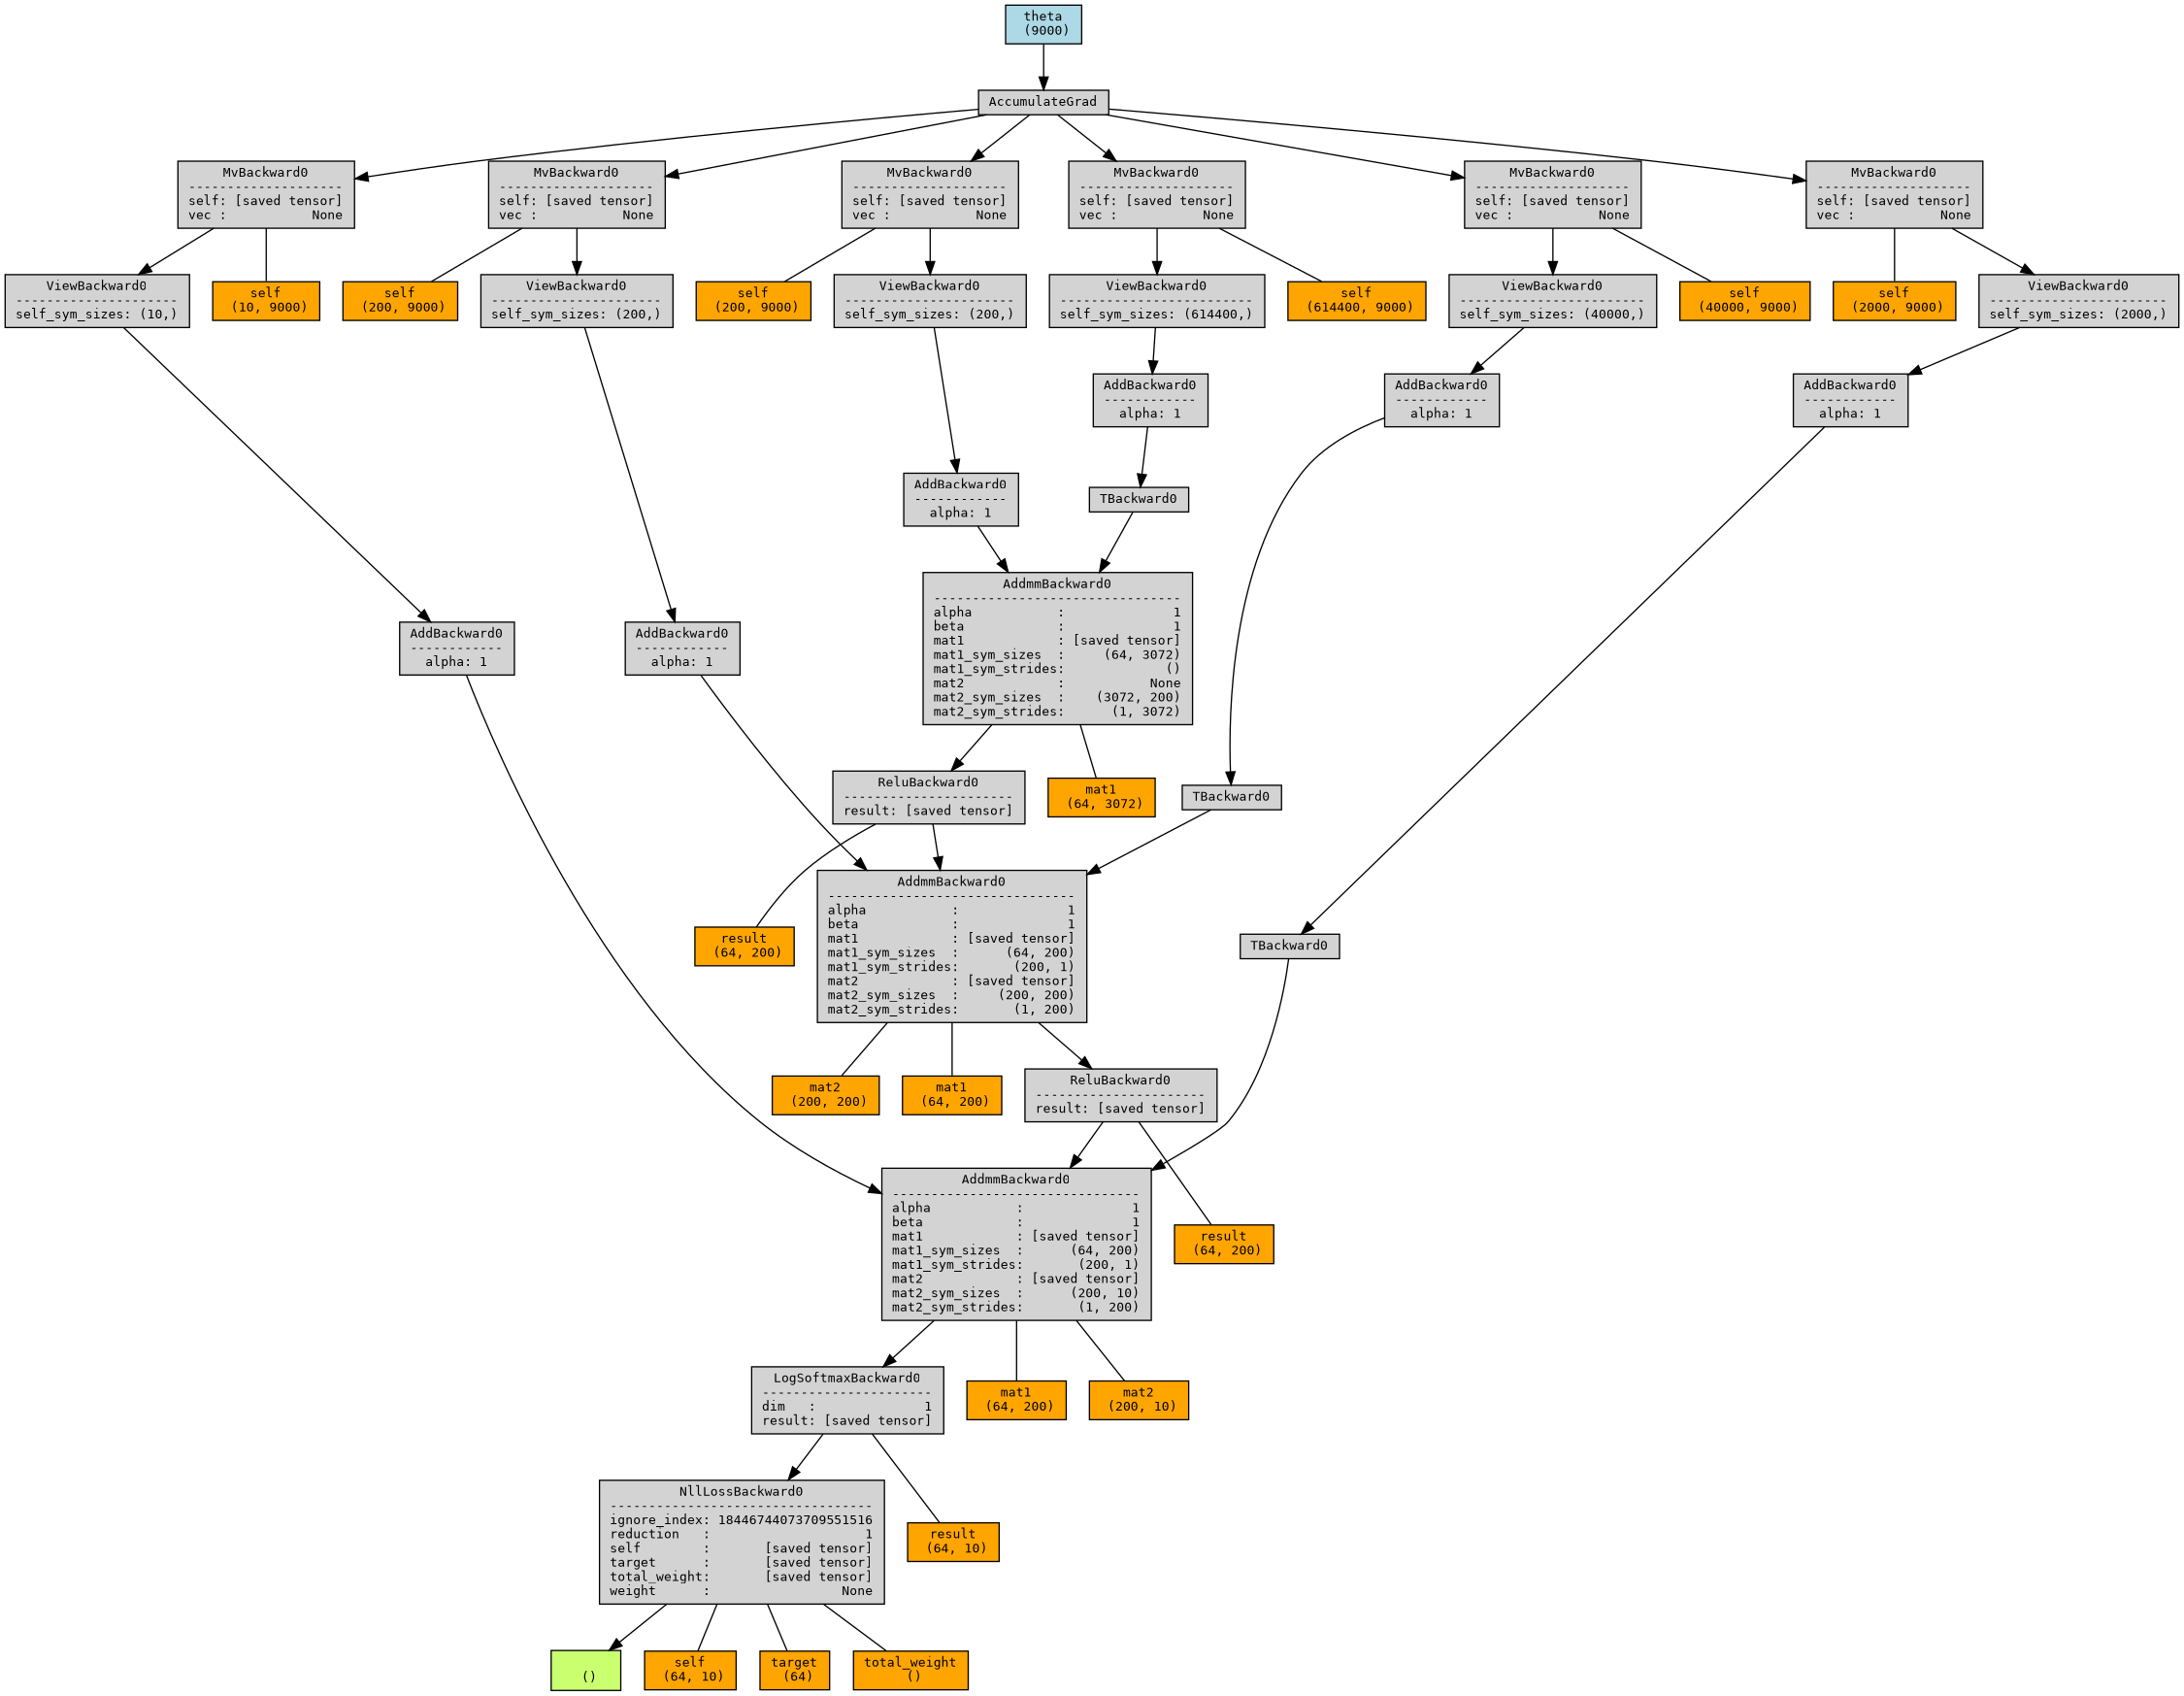digraph {
	graph [size="15.0,15.0"]
	node [align=left fontname=monospace fontsize=10 height=0.2 ranksep=0.1 shape=box style=filled]
	129741790508544 [label="
 ()" fillcolor=darkolivegreen1]
	129741497073872 -> 129741792056224 [dir=none]
	129741792056224 [label="self
 (64, 10)" fillcolor=orange]
	129741497073872 -> 129741790495264 [dir=none]
	129741790495264 [label="target
 (64)" fillcolor=orange]
	129741497073872 -> 129741792066624 [dir=none]
	129741792066624 [label="total_weight
 ()" fillcolor=orange]
	129741497073872 [label="NllLossBackward0
----------------------------------
ignore_index: 18446744073709551516
reduction   :                    1
self        :       [saved tensor]
target      :       [saved tensor]
total_weight:       [saved tensor]
weight      :                 None"]
	129741497074208 -> 129741497073872
	129741497074208 -> 129741792056304 [dir=none]
	129741792056304 [label="result
 (64, 10)" fillcolor=orange]
	129741497074208 [label="LogSoftmaxBackward0
----------------------
dim   :              1
result: [saved tensor]"]
	129741497073824 -> 129741497074208
	129741497073824 -> 129741792057024 [dir=none]
	129741792057024 [label="mat1
 (64, 200)" fillcolor=orange]
	129741497073824 -> 129741792066544 [dir=none]
	129741792066544 [label="mat2
 (200, 10)" fillcolor=orange]
	129741497073824 [label="AddmmBackward0
--------------------------------
alpha           :              1
beta            :              1
mat1            : [saved tensor]
mat1_sym_sizes  :      (64, 200)
mat1_sym_strides:       (200, 1)
mat2            : [saved tensor]
mat2_sym_sizes  :      (200, 10)
mat2_sym_strides:       (1, 200)"]
	129741497074256 -> 129741497073824
	129741497074256 [label="AddBackward0
------------
alpha: 1"]
	129741497074448 -> 129741497074256
	129741497074448 [label="ViewBackward0
---------------------
self_sym_sizes: (10,)"]
	129741497074544 -> 129741497074448
	129741497074544 -> 129741792067184 [dir=none]
	129741792067184 [label="self
 (10, 9000)" fillcolor=orange]
	129741497074544 [label="MvBackward0
--------------------
self: [saved tensor]
vec :           None"]
	129741497074640 -> 129741497074544
	129741501644864 [label="theta
 (9000)" fillcolor=lightblue]
	129741501644864 -> 129741497074640
	129741497074640 [label=AccumulateGrad]
	129741497073968 -> 129741497073824
	129741497073968 -> 129741498224128 [dir=none]
	129741498224128 [label="result
 (64, 200)" fillcolor=orange]
	129741497073968 [label="ReluBackward0
----------------------
result: [saved tensor]"]
	129741497074592 -> 129741497073968
	129741497074592 -> 129741514498960 [dir=none]
	129741514498960 [label="mat1
 (64, 200)" fillcolor=orange]
	129741497074592 -> 129741792056384 [dir=none]
	129741792056384 [label="mat2
 (200, 200)" fillcolor=orange]
	129741497074592 [label="AddmmBackward0
--------------------------------
alpha           :              1
beta            :              1
mat1            : [saved tensor]
mat1_sym_sizes  :      (64, 200)
mat1_sym_strides:       (200, 1)
mat2            : [saved tensor]
mat2_sym_sizes  :     (200, 200)
mat2_sym_strides:       (1, 200)"]
	129741497074688 -> 129741497074592
	129741497074688 [label="AddBackward0
------------
alpha: 1"]
	129741497074880 -> 129741497074688
	129741497074880 [label="ViewBackward0
----------------------
self_sym_sizes: (200,)"]
	129741497074976 -> 129741497074880
	129741497074976 -> 129741792057264 [dir=none]
	129741792057264 [label="self
 (200, 9000)" fillcolor=orange]
	129741497074976 [label="MvBackward0
--------------------
self: [saved tensor]
vec :           None"]
	129741497074640 -> 129741497074976
	129741497074736 -> 129741497074592
	129741497074736 -> 129741792066704 [dir=none]
	129741792066704 [label="result
 (64, 200)" fillcolor=orange]
	129741497074736 [label="ReluBackward0
----------------------
result: [saved tensor]"]
	129741497075072 -> 129741497074736
	129741497075072 -> 129741501658064 [dir=none]
	129741501658064 [label="mat1
 (64, 3072)" fillcolor=orange]
	129741497075072 [label="AddmmBackward0
--------------------------------
alpha           :              1
beta            :              1
mat1            : [saved tensor]
mat1_sym_sizes  :     (64, 3072)
mat1_sym_strides:             ()
mat2            :           None
mat2_sym_sizes  :    (3072, 200)
mat2_sym_strides:      (1, 3072)"]
	129741497074784 -> 129741497075072
	129741497074784 [label="AddBackward0
------------
alpha: 1"]
	129741497075216 -> 129741497074784
	129741497075216 [label="ViewBackward0
----------------------
self_sym_sizes: (200,)"]
	129741497075312 -> 129741497075216
	129741497075312 -> 129741792057344 [dir=none]
	129741792057344 [label="self
 (200, 9000)" fillcolor=orange]
	129741497075312 [label="MvBackward0
--------------------
self: [saved tensor]
vec :           None"]
	129741497074640 -> 129741497075312
	129741497075024 -> 129741497075072
	129741497075024 [label=TBackward0]
	129741497075408 -> 129741497075024
	129741497075408 [label="AddBackward0
------------
alpha: 1"]
	129741497075120 -> 129741497075408
	129741497075120 [label="ViewBackward0
-------------------------
self_sym_sizes: (614400,)"]
	129741497075504 -> 129741497075120
	129741497075504 -> 129741792058544 [dir=none]
	129741792058544 [label="self
 (614400, 9000)" fillcolor=orange]
	129741497075504 [label="MvBackward0
--------------------
self: [saved tensor]
vec :           None"]
	129741497074640 -> 129741497075504
	129741497074400 -> 129741497074592
	129741497074400 [label=TBackward0]
	129741497075264 -> 129741497074400
	129741497075264 [label="AddBackward0
------------
alpha: 1"]
	129741497075456 -> 129741497075264
	129741497075456 [label="ViewBackward0
------------------------
self_sym_sizes: (40000,)"]
	129741497075552 -> 129741497075456
	129741497075552 -> 129741792058384 [dir=none]
	129741792058384 [label="self
 (40000, 9000)" fillcolor=orange]
	129741497075552 [label="MvBackward0
--------------------
self: [saved tensor]
vec :           None"]
	129741497074640 -> 129741497075552
	129741497074112 -> 129741497073824
	129741497074112 [label=TBackward0]
	129741497074832 -> 129741497074112
	129741497074832 [label="AddBackward0
------------
alpha: 1"]
	129741497075648 -> 129741497074832
	129741497075648 [label="ViewBackward0
-----------------------
self_sym_sizes: (2000,)"]
	129741497075168 -> 129741497075648
	129741497075168 -> 129741792056944 [dir=none]
	129741792056944 [label="self
 (2000, 9000)" fillcolor=orange]
	129741497075168 [label="MvBackward0
--------------------
self: [saved tensor]
vec :           None"]
	129741497074640 -> 129741497075168
	129741497073872 -> 129741790508544
}
